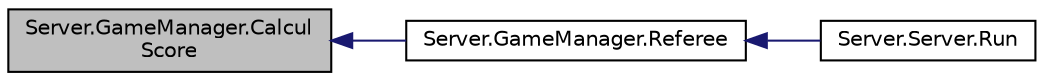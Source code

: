 digraph "Server.GameManager.CalculScore"
{
  edge [fontname="Helvetica",fontsize="10",labelfontname="Helvetica",labelfontsize="10"];
  node [fontname="Helvetica",fontsize="10",shape=record];
  rankdir="LR";
  Node3 [label="Server.GameManager.Calcul\lScore",height=0.2,width=0.4,color="black", fillcolor="grey75", style="filled", fontcolor="black"];
  Node3 -> Node4 [dir="back",color="midnightblue",fontsize="10",style="solid",fontname="Helvetica"];
  Node4 [label="Server.GameManager.Referee",height=0.2,width=0.4,color="black", fillcolor="white", style="filled",URL="$class_server_1_1_game_manager.html#a290183cdbe0ad1767906d5d5c0ac4e54"];
  Node4 -> Node5 [dir="back",color="midnightblue",fontsize="10",style="solid",fontname="Helvetica"];
  Node5 [label="Server.Server.Run",height=0.2,width=0.4,color="black", fillcolor="white", style="filled",URL="$class_server_1_1_server.html#a40d5db9d850120c06889f827e8ce259a"];
}
